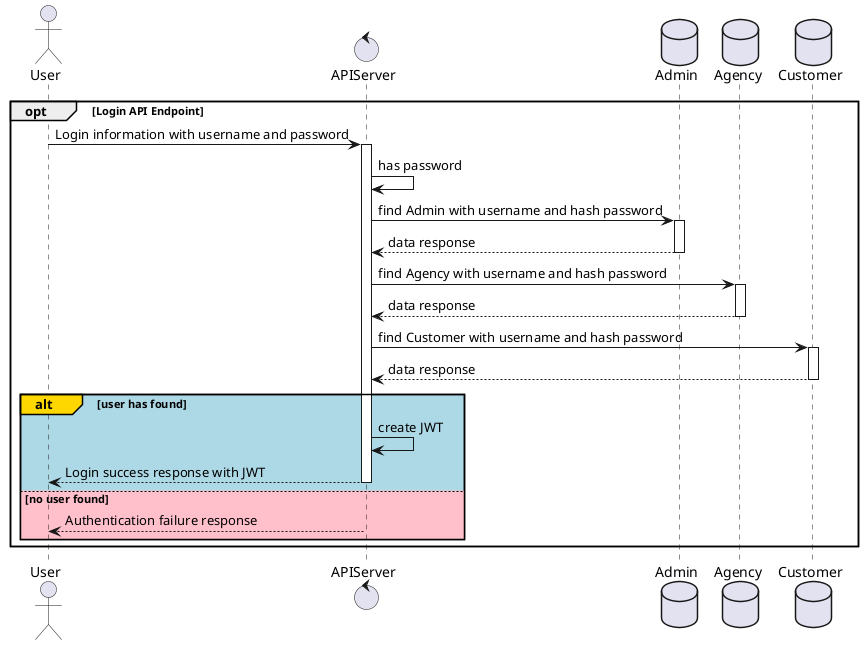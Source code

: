 
@startuml
actor User
control APIServer
database Admin
database Agency
database Customer
opt Login API Endpoint
    User -> APIServer ++: Login information with username and password
    APIServer -> APIServer: has password
    APIServer -> Admin ++: find Admin with username and hash password
    Admin --> APIServer --: data response
    APIServer -> Agency ++: find Agency with username and hash password
    Agency --> APIServer --: data response
    APIServer -> Customer ++: find Customer with username and hash password
    Customer --> APIServer --: data response
    alt#Gold #LightBlue user has found
        APIServer -> APIServer: create JWT
        APIServer --> User --: Login success response with JWT

    else #Pink no user found
        APIServer --> User --: Authentication failure response

    end
end

@enduml
